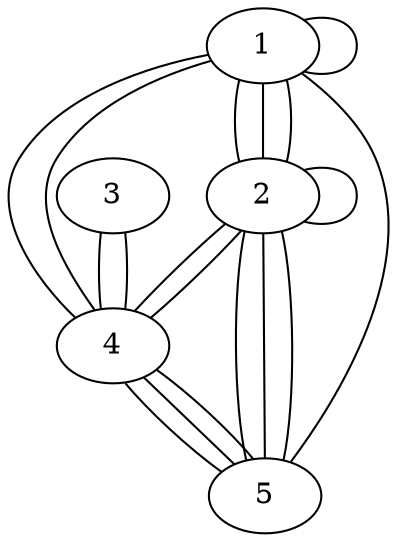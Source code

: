 graph Grah {
1 -- 1 -- 2;
1 -- 2;
1 -- 2;
1 -- 4;
1 -- 4;
1 -- 5;
2 -- 2 -- 4;
2 -- 4;
2 -- 5;
2 -- 5;
2 -- 5;
3 -- 4;
3 -- 4;
4 -- 5;
4 -- 5;
4 -- 5;
1;
2;
3;
4;
5;
}